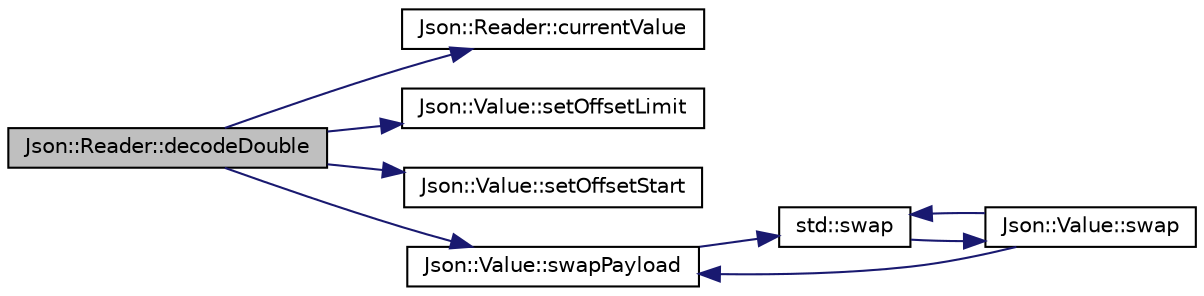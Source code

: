 digraph "Json::Reader::decodeDouble"
{
 // LATEX_PDF_SIZE
  edge [fontname="Helvetica",fontsize="10",labelfontname="Helvetica",labelfontsize="10"];
  node [fontname="Helvetica",fontsize="10",shape=record];
  rankdir="LR";
  Node1 [label="Json::Reader::decodeDouble",height=0.2,width=0.4,color="black", fillcolor="grey75", style="filled", fontcolor="black",tooltip=" "];
  Node1 -> Node2 [color="midnightblue",fontsize="10",style="solid",fontname="Helvetica"];
  Node2 [label="Json::Reader::currentValue",height=0.2,width=0.4,color="black", fillcolor="white", style="filled",URL="$class_json_1_1_reader.html#a85597f763fb0148a17359b6dfc6f7326",tooltip=" "];
  Node1 -> Node3 [color="midnightblue",fontsize="10",style="solid",fontname="Helvetica"];
  Node3 [label="Json::Value::setOffsetLimit",height=0.2,width=0.4,color="black", fillcolor="white", style="filled",URL="$class_json_1_1_value.html#a5e4f5853fec138150c5df6004a8c2bcf",tooltip=" "];
  Node1 -> Node4 [color="midnightblue",fontsize="10",style="solid",fontname="Helvetica"];
  Node4 [label="Json::Value::setOffsetStart",height=0.2,width=0.4,color="black", fillcolor="white", style="filled",URL="$class_json_1_1_value.html#a92e32ea0f4f8a15853a3cf0beac9feb9",tooltip=" "];
  Node1 -> Node5 [color="midnightblue",fontsize="10",style="solid",fontname="Helvetica"];
  Node5 [label="Json::Value::swapPayload",height=0.2,width=0.4,color="black", fillcolor="white", style="filled",URL="$class_json_1_1_value.html#a5263476047f20e2fc6de470e4de34fe5",tooltip="Swap values but leave comments and source offsets in place."];
  Node5 -> Node6 [color="midnightblue",fontsize="10",style="solid",fontname="Helvetica"];
  Node6 [label="std::swap",height=0.2,width=0.4,color="black", fillcolor="white", style="filled",URL="$namespacestd.html#a22cc6fcbbb1f2f705c7888b615e43582",tooltip="Specialize std::swap() for Json::Value."];
  Node6 -> Node7 [color="midnightblue",fontsize="10",style="solid",fontname="Helvetica"];
  Node7 [label="Json::Value::swap",height=0.2,width=0.4,color="black", fillcolor="white", style="filled",URL="$class_json_1_1_value.html#aab841120d78e296e1bc06a373345e822",tooltip="Swap everything."];
  Node7 -> Node6 [color="midnightblue",fontsize="10",style="solid",fontname="Helvetica"];
  Node7 -> Node5 [color="midnightblue",fontsize="10",style="solid",fontname="Helvetica"];
}
